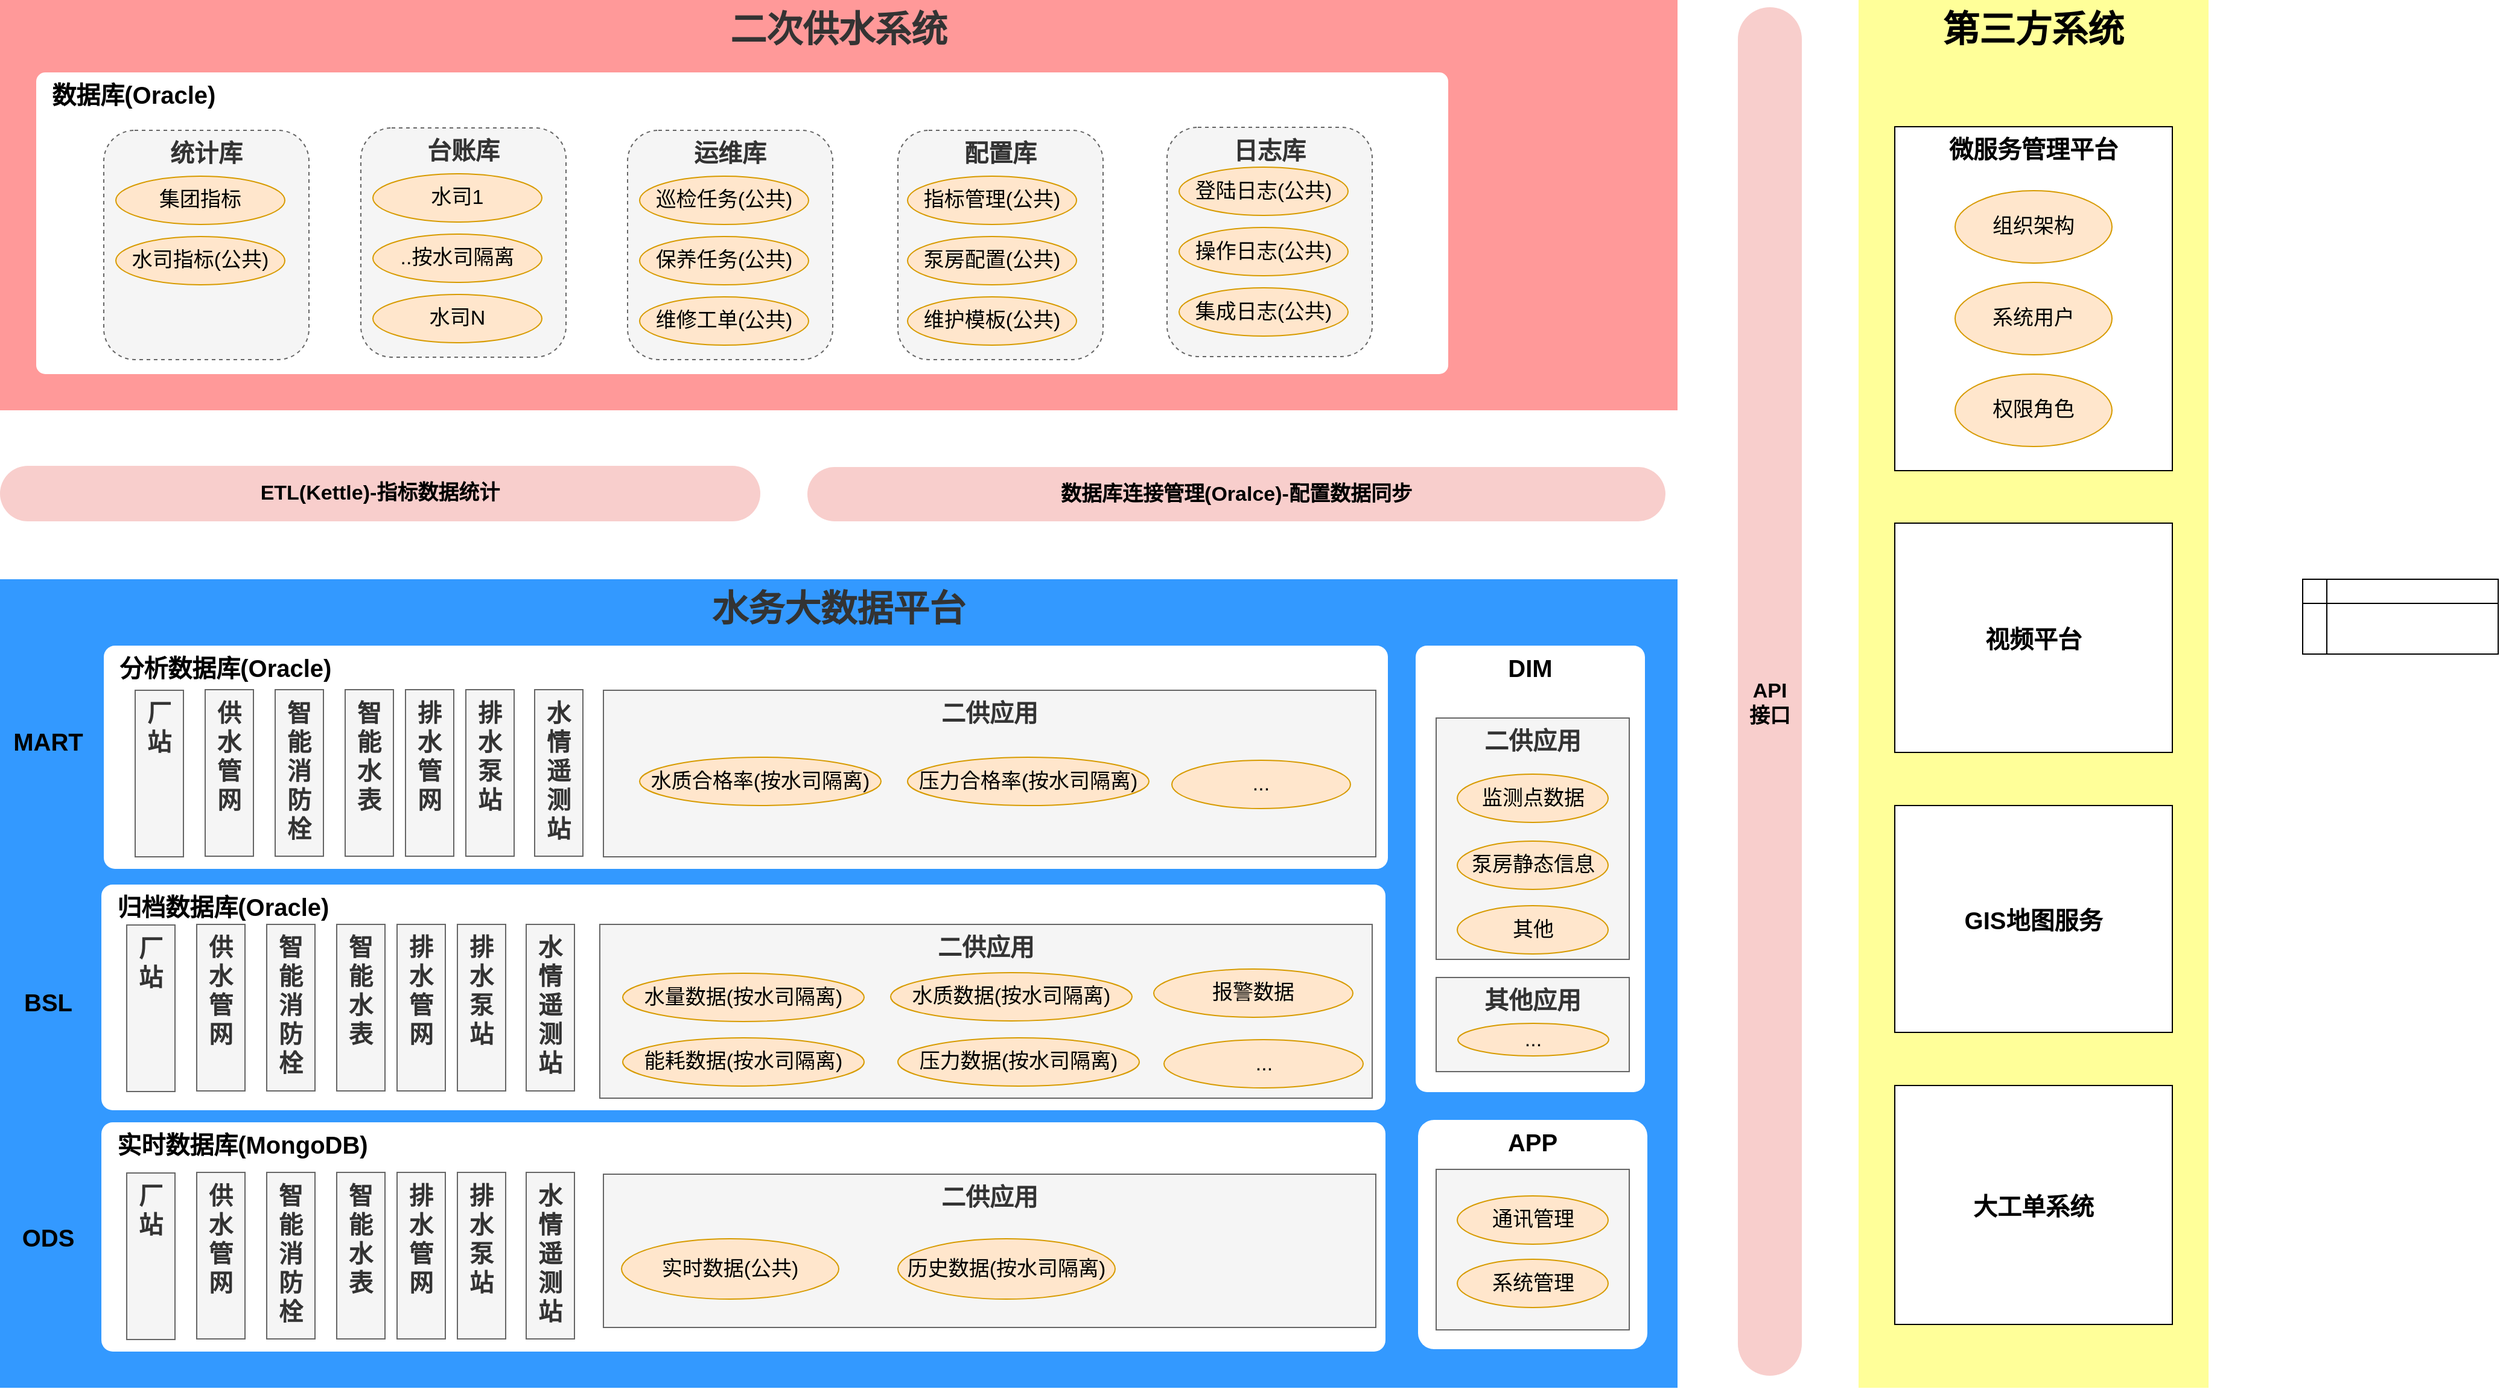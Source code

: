 <mxfile version="11.1.4" type="github"><diagram id="aUxOVbYmpMWk11X6O8E0" name="数据架构图0"><mxGraphModel dx="2416" dy="1180" grid="0" gridSize="10" guides="1" tooltips="1" connect="1" arrows="1" fold="1" page="1" pageScale="1" pageWidth="1654" pageHeight="1169" math="0" shadow="0"><root><mxCell id="0"/><mxCell id="1" parent="0"/><mxCell id="Oe_9LSU3-vvhIkW45eWQ-1" value="水务大数据平台" style="rounded=0;whiteSpace=wrap;html=1;align=center;verticalAlign=top;fontStyle=1;fontSize=30;fillColor=#3399FF;strokeColor=none;fontColor=#333333;" parent="1" vertex="1"><mxGeometry x="10" y="640" width="1390" height="670" as="geometry"/></mxCell><mxCell id="Oe_9LSU3-vvhIkW45eWQ-2" value="第三方系统" style="rounded=0;whiteSpace=wrap;html=1;fontSize=30;align=center;verticalAlign=top;fontStyle=1;fillColor=#FFFF99;strokeColor=none;" parent="1" vertex="1"><mxGeometry x="1550" y="160" width="290" height="1150" as="geometry"/></mxCell><mxCell id="Oe_9LSU3-vvhIkW45eWQ-3" value="二次供水系统" style="rounded=0;whiteSpace=wrap;html=1;align=center;verticalAlign=top;fontStyle=1;fontSize=30;fillColor=#FF9999;strokeColor=none;fontColor=#333333;" parent="1" vertex="1"><mxGeometry x="10" y="160" width="1390" height="340" as="geometry"/></mxCell><mxCell id="Oe_9LSU3-vvhIkW45eWQ-4" value="微服务管理平台" style="rounded=0;whiteSpace=wrap;html=1;align=center;verticalAlign=top;fontStyle=1;fontSize=20;" parent="1" vertex="1"><mxGeometry x="1580" y="265" width="230" height="285" as="geometry"/></mxCell><mxCell id="Oe_9LSU3-vvhIkW45eWQ-7" value="ETL(Kettle)-指标数据统计" style="rounded=1;whiteSpace=wrap;html=1;arcSize=50;fillColor=#f8cecc;strokeColor=none;fontSize=17;fontStyle=1" parent="1" vertex="1"><mxGeometry x="10" y="546" width="630" height="46" as="geometry"/></mxCell><mxCell id="Oe_9LSU3-vvhIkW45eWQ-10" value="数据库连接管理(Oralce)-配置数据同步" style="rounded=1;whiteSpace=wrap;html=1;arcSize=50;fillColor=#f8cecc;strokeColor=none;fontSize=17;fontStyle=1" parent="1" vertex="1"><mxGeometry x="679" y="547" width="711" height="45" as="geometry"/></mxCell><mxCell id="Oe_9LSU3-vvhIkW45eWQ-11" value="组织架构" style="ellipse;whiteSpace=wrap;html=1;align=center;fontSize=17;fillColor=#ffe6cc;strokeColor=#d79b00;" parent="1" vertex="1"><mxGeometry x="1630" y="318" width="130" height="60" as="geometry"/></mxCell><mxCell id="Oe_9LSU3-vvhIkW45eWQ-12" value="系统用户" style="ellipse;whiteSpace=wrap;html=1;align=center;fontSize=17;fillColor=#ffe6cc;strokeColor=#d79b00;" parent="1" vertex="1"><mxGeometry x="1630" y="394" width="130" height="60" as="geometry"/></mxCell><mxCell id="Oe_9LSU3-vvhIkW45eWQ-13" value="权限角色" style="ellipse;whiteSpace=wrap;html=1;align=center;fontSize=17;fillColor=#ffe6cc;strokeColor=#d79b00;" parent="1" vertex="1"><mxGeometry x="1630" y="470" width="130" height="60" as="geometry"/></mxCell><mxCell id="Oe_9LSU3-vvhIkW45eWQ-14" value="&amp;nbsp; 数据库(Oracle)" style="rounded=1;whiteSpace=wrap;html=1;align=left;arcSize=3;verticalAlign=top;fontSize=20;fontStyle=1;strokeColor=none;" parent="1" vertex="1"><mxGeometry x="40" y="220" width="1170" height="250" as="geometry"/></mxCell><mxCell id="Oe_9LSU3-vvhIkW45eWQ-15" value="台账库" style="rounded=1;whiteSpace=wrap;html=1;align=center;verticalAlign=top;fontSize=20;fontStyle=1;fillColor=#f5f5f5;strokeColor=#666666;fontColor=#333333;dashed=1;" parent="1" vertex="1"><mxGeometry x="309" y="266" width="170" height="190" as="geometry"/></mxCell><mxCell id="Oe_9LSU3-vvhIkW45eWQ-16" value="运维库" style="rounded=1;whiteSpace=wrap;html=1;align=center;verticalAlign=top;fontSize=20;fontStyle=1;fillColor=#f5f5f5;strokeColor=#666666;fontColor=#333333;dashed=1;" parent="1" vertex="1"><mxGeometry x="530" y="268" width="170" height="190" as="geometry"/></mxCell><mxCell id="Oe_9LSU3-vvhIkW45eWQ-17" value="配置库" style="rounded=1;whiteSpace=wrap;html=1;align=center;verticalAlign=top;fontSize=20;fontStyle=1;fillColor=#f5f5f5;strokeColor=#666666;fontColor=#333333;dashed=1;" parent="1" vertex="1"><mxGeometry x="754" y="268" width="170" height="190" as="geometry"/></mxCell><mxCell id="Oe_9LSU3-vvhIkW45eWQ-18" value="统计库" style="rounded=1;whiteSpace=wrap;html=1;align=center;verticalAlign=top;fontSize=20;fontStyle=1;fillColor=#f5f5f5;strokeColor=#666666;fontColor=#333333;dashed=1;" parent="1" vertex="1"><mxGeometry x="96" y="268" width="170" height="190" as="geometry"/></mxCell><mxCell id="Oe_9LSU3-vvhIkW45eWQ-19" value="日志库" style="rounded=1;whiteSpace=wrap;html=1;align=center;verticalAlign=top;fontSize=20;fontStyle=1;fillColor=#f5f5f5;strokeColor=#666666;fontColor=#333333;dashed=1;" parent="1" vertex="1"><mxGeometry x="977" y="265.5" width="170" height="190" as="geometry"/></mxCell><mxCell id="Oe_9LSU3-vvhIkW45eWQ-20" value="水司1" style="ellipse;whiteSpace=wrap;html=1;align=center;fontSize=17;fillColor=#ffe6cc;strokeColor=#d79b00;" parent="1" vertex="1"><mxGeometry x="319" y="304" width="140" height="40" as="geometry"/></mxCell><mxCell id="Oe_9LSU3-vvhIkW45eWQ-21" value="..按水司隔离" style="ellipse;whiteSpace=wrap;html=1;align=center;fontSize=17;fillColor=#ffe6cc;strokeColor=#d79b00;" parent="1" vertex="1"><mxGeometry x="319" y="354" width="140" height="40" as="geometry"/></mxCell><mxCell id="Oe_9LSU3-vvhIkW45eWQ-22" value="水司N" style="ellipse;whiteSpace=wrap;html=1;align=center;fontSize=17;fillColor=#ffe6cc;strokeColor=#d79b00;" parent="1" vertex="1"><mxGeometry x="319" y="404" width="140" height="40" as="geometry"/></mxCell><mxCell id="Oe_9LSU3-vvhIkW45eWQ-23" value="集团指标" style="ellipse;whiteSpace=wrap;html=1;align=center;fontSize=17;fillColor=#ffe6cc;strokeColor=#d79b00;" parent="1" vertex="1"><mxGeometry x="106" y="306" width="140" height="40" as="geometry"/></mxCell><mxCell id="Oe_9LSU3-vvhIkW45eWQ-24" value="水司指标(公共)" style="ellipse;whiteSpace=wrap;html=1;align=center;fontSize=17;fillColor=#ffe6cc;strokeColor=#d79b00;" parent="1" vertex="1"><mxGeometry x="106" y="356" width="140" height="40" as="geometry"/></mxCell><mxCell id="Oe_9LSU3-vvhIkW45eWQ-25" value="巡检任务(公共)" style="ellipse;whiteSpace=wrap;html=1;align=center;fontSize=17;fillColor=#ffe6cc;strokeColor=#d79b00;" parent="1" vertex="1"><mxGeometry x="540" y="306" width="140" height="40" as="geometry"/></mxCell><mxCell id="Oe_9LSU3-vvhIkW45eWQ-26" value="保养任务(公共)" style="ellipse;whiteSpace=wrap;html=1;align=center;fontSize=17;fillColor=#ffe6cc;strokeColor=#d79b00;" parent="1" vertex="1"><mxGeometry x="540" y="356" width="140" height="40" as="geometry"/></mxCell><mxCell id="Oe_9LSU3-vvhIkW45eWQ-27" value="维修工单(公共)" style="ellipse;whiteSpace=wrap;html=1;align=center;fontSize=17;fillColor=#ffe6cc;strokeColor=#d79b00;" parent="1" vertex="1"><mxGeometry x="540" y="406" width="140" height="40" as="geometry"/></mxCell><mxCell id="Oe_9LSU3-vvhIkW45eWQ-28" value="指标管理(公共)" style="ellipse;whiteSpace=wrap;html=1;align=center;fontSize=17;fillColor=#ffe6cc;strokeColor=#d79b00;" parent="1" vertex="1"><mxGeometry x="762" y="306" width="140" height="40" as="geometry"/></mxCell><mxCell id="Oe_9LSU3-vvhIkW45eWQ-29" value="泵房配置(公共)" style="ellipse;whiteSpace=wrap;html=1;align=center;fontSize=17;fillColor=#ffe6cc;strokeColor=#d79b00;" parent="1" vertex="1"><mxGeometry x="762" y="356" width="140" height="40" as="geometry"/></mxCell><mxCell id="Oe_9LSU3-vvhIkW45eWQ-30" value="维护模板(公共)" style="ellipse;whiteSpace=wrap;html=1;align=center;fontSize=17;fillColor=#ffe6cc;strokeColor=#d79b00;" parent="1" vertex="1"><mxGeometry x="762" y="406" width="140" height="40" as="geometry"/></mxCell><mxCell id="Oe_9LSU3-vvhIkW45eWQ-31" value="登陆日志(公共)" style="ellipse;whiteSpace=wrap;html=1;align=center;fontSize=17;fillColor=#ffe6cc;strokeColor=#d79b00;" parent="1" vertex="1"><mxGeometry x="987" y="298.5" width="140" height="40" as="geometry"/></mxCell><mxCell id="Oe_9LSU3-vvhIkW45eWQ-32" value="操作日志(公共)" style="ellipse;whiteSpace=wrap;html=1;align=center;fontSize=17;fillColor=#ffe6cc;strokeColor=#d79b00;" parent="1" vertex="1"><mxGeometry x="987" y="348.5" width="140" height="40" as="geometry"/></mxCell><mxCell id="Oe_9LSU3-vvhIkW45eWQ-33" value="集成日志(公共)" style="ellipse;whiteSpace=wrap;html=1;align=center;fontSize=17;fillColor=#ffe6cc;strokeColor=#d79b00;" parent="1" vertex="1"><mxGeometry x="987" y="398.5" width="140" height="40" as="geometry"/></mxCell><mxCell id="Oe_9LSU3-vvhIkW45eWQ-34" value="视频平台" style="rounded=0;whiteSpace=wrap;html=1;align=center;verticalAlign=middle;fontStyle=1;fontSize=20;" parent="1" vertex="1"><mxGeometry x="1580" y="593.5" width="230" height="190" as="geometry"/></mxCell><mxCell id="Oe_9LSU3-vvhIkW45eWQ-35" value="GIS地图服务" style="rounded=0;whiteSpace=wrap;html=1;align=center;verticalAlign=middle;fontStyle=1;fontSize=20;" parent="1" vertex="1"><mxGeometry x="1580" y="827.5" width="230" height="188" as="geometry"/></mxCell><mxCell id="Oe_9LSU3-vvhIkW45eWQ-36" value="大工单系统" style="rounded=0;whiteSpace=wrap;html=1;align=center;verticalAlign=middle;fontStyle=1;fontSize=20;" parent="1" vertex="1"><mxGeometry x="1580" y="1059.5" width="230" height="198" as="geometry"/></mxCell><mxCell id="Oe_9LSU3-vvhIkW45eWQ-39" value="&lt;br style=&quot;font-size: 17px;&quot;&gt;API&lt;br style=&quot;font-size: 17px;&quot;&gt;接口" style="rounded=1;whiteSpace=wrap;html=1;fillColor=#f8cecc;fontSize=17;align=center;arcSize=50;strokeColor=none;fontStyle=1" parent="1" vertex="1"><mxGeometry x="1450" y="166" width="53" height="1134" as="geometry"/></mxCell><mxCell id="Oe_9LSU3-vvhIkW45eWQ-60" value="&amp;nbsp; 分析数据库(Oracle)" style="rounded=1;whiteSpace=wrap;html=1;align=left;verticalAlign=top;fontSize=20;fontStyle=1;arcSize=5;strokeColor=none;" parent="1" vertex="1"><mxGeometry x="96" y="695" width="1064" height="185" as="geometry"/></mxCell><mxCell id="Oe_9LSU3-vvhIkW45eWQ-62" value="APP" style="rounded=1;whiteSpace=wrap;html=1;align=center;verticalAlign=top;fontSize=20;fontStyle=1;arcSize=7;strokeColor=none;" parent="1" vertex="1"><mxGeometry x="1185" y="1088" width="190" height="190" as="geometry"/></mxCell><mxCell id="Oe_9LSU3-vvhIkW45eWQ-64" value="DIM" style="rounded=1;whiteSpace=wrap;html=1;align=center;verticalAlign=top;fontSize=20;fontStyle=1;arcSize=5;strokeColor=none;fillColor=#FFFFFF;" parent="1" vertex="1"><mxGeometry x="1183" y="695" width="190" height="370" as="geometry"/></mxCell><mxCell id="Oe_9LSU3-vvhIkW45eWQ-65" value="&amp;nbsp; 归档数据库(Oracle)" style="rounded=1;whiteSpace=wrap;html=1;align=left;verticalAlign=top;fontSize=20;fontStyle=1;arcSize=5;strokeColor=none;" parent="1" vertex="1"><mxGeometry x="94" y="893" width="1064" height="187" as="geometry"/></mxCell><mxCell id="Oe_9LSU3-vvhIkW45eWQ-66" value="&amp;nbsp; 实时数据库(MongoDB)" style="rounded=1;whiteSpace=wrap;html=1;align=left;verticalAlign=top;fontSize=20;fontStyle=1;arcSize=5;strokeColor=none;" parent="1" vertex="1"><mxGeometry x="94" y="1090" width="1064" height="190" as="geometry"/></mxCell><mxCell id="TP82hIZ7wopVkF_2bIH0-3" value="二供应用" style="rounded=0;whiteSpace=wrap;html=1;align=center;verticalAlign=top;fontStyle=1;fontSize=20;fillColor=#f5f5f5;strokeColor=#666666;fontColor=#333333;" parent="1" vertex="1"><mxGeometry x="510" y="732" width="640" height="138" as="geometry"/></mxCell><mxCell id="B3ke0WY-uUrDIo5z7b3S-2" value="二供应用" style="rounded=0;whiteSpace=wrap;html=1;align=center;verticalAlign=top;fontStyle=1;fontSize=20;fillColor=#f5f5f5;strokeColor=#666666;fontColor=#333333;" parent="1" vertex="1"><mxGeometry x="507" y="926" width="640" height="144" as="geometry"/></mxCell><mxCell id="B3ke0WY-uUrDIo5z7b3S-1" value="水量数据(按水司隔离)" style="ellipse;whiteSpace=wrap;html=1;align=center;fontSize=17;fillColor=#ffe6cc;strokeColor=#d79b00;" parent="1" vertex="1"><mxGeometry x="526" y="966.5" width="200" height="40" as="geometry"/></mxCell><mxCell id="_du3vOML5FgjFtgtdQqs-1" value="能耗数据(按水司隔离)" style="ellipse;whiteSpace=wrap;html=1;align=center;fontSize=17;fillColor=#ffe6cc;strokeColor=#d79b00;" parent="1" vertex="1"><mxGeometry x="526" y="1020" width="200" height="40" as="geometry"/></mxCell><mxCell id="_du3vOML5FgjFtgtdQqs-4" value="压力数据(按水司隔离)" style="ellipse;whiteSpace=wrap;html=1;align=center;fontSize=17;fillColor=#ffe6cc;strokeColor=#d79b00;" parent="1" vertex="1"><mxGeometry x="754" y="1020" width="200" height="40" as="geometry"/></mxCell><mxCell id="_du3vOML5FgjFtgtdQqs-6" value="二供应用" style="rounded=0;whiteSpace=wrap;html=1;align=center;verticalAlign=top;fontStyle=1;fontSize=20;fillColor=#f5f5f5;strokeColor=#666666;fontColor=#333333;" parent="1" vertex="1"><mxGeometry x="510" y="1133" width="640" height="127" as="geometry"/></mxCell><mxCell id="aE88TOAT0BhvEkj1Yj9G-1" value="水质数据(按水司隔离)" style="ellipse;whiteSpace=wrap;html=1;align=center;fontSize=17;fillColor=#ffe6cc;strokeColor=#d79b00;" parent="1" vertex="1"><mxGeometry x="748" y="966" width="200" height="40" as="geometry"/></mxCell><mxCell id="aE88TOAT0BhvEkj1Yj9G-2" value="报警数据" style="ellipse;whiteSpace=wrap;html=1;align=center;fontSize=17;fillColor=#ffe6cc;strokeColor=#d79b00;" parent="1" vertex="1"><mxGeometry x="966" y="963" width="165" height="40" as="geometry"/></mxCell><mxCell id="aE88TOAT0BhvEkj1Yj9G-3" value="压力合格率(按水司隔离)" style="ellipse;whiteSpace=wrap;html=1;align=center;fontSize=17;fillColor=#ffe6cc;strokeColor=#d79b00;" parent="1" vertex="1"><mxGeometry x="762" y="787.5" width="200" height="40" as="geometry"/></mxCell><mxCell id="aE88TOAT0BhvEkj1Yj9G-4" value="水质合格率(按水司隔离)" style="ellipse;whiteSpace=wrap;html=1;align=center;fontSize=17;fillColor=#ffe6cc;strokeColor=#d79b00;" parent="1" vertex="1"><mxGeometry x="540" y="787.5" width="200" height="40" as="geometry"/></mxCell><mxCell id="LhAA3mIobMFLbq-8ydLx-1" value="历史数据(按水司隔离)" style="ellipse;whiteSpace=wrap;html=1;align=center;fontSize=17;fillColor=#ffe6cc;strokeColor=#d79b00;" parent="1" vertex="1"><mxGeometry x="754" y="1186.5" width="180" height="50" as="geometry"/></mxCell><mxCell id="byFm4O6IbIQinCRda1SG-1" value="实时数据(公共)" style="ellipse;whiteSpace=wrap;html=1;align=center;fontSize=17;fillColor=#ffe6cc;strokeColor=#d79b00;" parent="1" vertex="1"><mxGeometry x="525" y="1186.5" width="180" height="50" as="geometry"/></mxCell><mxCell id="byFm4O6IbIQinCRda1SG-3" value="厂站" style="rounded=0;whiteSpace=wrap;html=1;align=center;verticalAlign=top;fontStyle=1;fontSize=20;fillColor=#f5f5f5;strokeColor=#666666;fontColor=#333333;" parent="1" vertex="1"><mxGeometry x="122" y="732" width="40" height="138" as="geometry"/></mxCell><mxCell id="byFm4O6IbIQinCRda1SG-4" value="供水管网" style="rounded=0;whiteSpace=wrap;html=1;align=center;verticalAlign=top;fontStyle=1;fontSize=20;fillColor=#f5f5f5;strokeColor=#666666;fontColor=#333333;" parent="1" vertex="1"><mxGeometry x="180" y="731.5" width="40" height="138" as="geometry"/></mxCell><mxCell id="byFm4O6IbIQinCRda1SG-5" value="智能消防栓" style="rounded=0;whiteSpace=wrap;html=1;align=center;verticalAlign=top;fontStyle=1;fontSize=20;fillColor=#f5f5f5;strokeColor=#666666;fontColor=#333333;" parent="1" vertex="1"><mxGeometry x="238" y="731.5" width="40" height="138" as="geometry"/></mxCell><mxCell id="byFm4O6IbIQinCRda1SG-6" value="智能水表" style="rounded=0;whiteSpace=wrap;html=1;align=center;verticalAlign=top;fontStyle=1;fontSize=20;fillColor=#f5f5f5;strokeColor=#666666;fontColor=#333333;" parent="1" vertex="1"><mxGeometry x="296" y="731.5" width="40" height="138" as="geometry"/></mxCell><mxCell id="byFm4O6IbIQinCRda1SG-7" value="排水管网" style="rounded=0;whiteSpace=wrap;html=1;align=center;verticalAlign=top;fontStyle=1;fontSize=20;fillColor=#f5f5f5;strokeColor=#666666;fontColor=#333333;" parent="1" vertex="1"><mxGeometry x="346" y="731.5" width="40" height="138" as="geometry"/></mxCell><mxCell id="byFm4O6IbIQinCRda1SG-8" value="排水泵站" style="rounded=0;whiteSpace=wrap;html=1;align=center;verticalAlign=top;fontStyle=1;fontSize=20;fillColor=#f5f5f5;strokeColor=#666666;fontColor=#333333;" parent="1" vertex="1"><mxGeometry x="396" y="731.5" width="40" height="138" as="geometry"/></mxCell><mxCell id="byFm4O6IbIQinCRda1SG-9" value="水情遥测站" style="rounded=0;whiteSpace=wrap;html=1;align=center;verticalAlign=top;fontStyle=1;fontSize=20;fillColor=#f5f5f5;strokeColor=#666666;fontColor=#333333;" parent="1" vertex="1"><mxGeometry x="453" y="731.5" width="40" height="138" as="geometry"/></mxCell><mxCell id="byFm4O6IbIQinCRda1SG-10" value="厂站" style="rounded=0;whiteSpace=wrap;html=1;align=center;verticalAlign=top;fontStyle=1;fontSize=20;fillColor=#f5f5f5;strokeColor=#666666;fontColor=#333333;" parent="1" vertex="1"><mxGeometry x="115" y="926.5" width="40" height="138" as="geometry"/></mxCell><mxCell id="byFm4O6IbIQinCRda1SG-11" value="供水管网" style="rounded=0;whiteSpace=wrap;html=1;align=center;verticalAlign=top;fontStyle=1;fontSize=20;fillColor=#f5f5f5;strokeColor=#666666;fontColor=#333333;" parent="1" vertex="1"><mxGeometry x="173" y="926" width="40" height="138" as="geometry"/></mxCell><mxCell id="byFm4O6IbIQinCRda1SG-12" value="智能消防栓" style="rounded=0;whiteSpace=wrap;html=1;align=center;verticalAlign=top;fontStyle=1;fontSize=20;fillColor=#f5f5f5;strokeColor=#666666;fontColor=#333333;" parent="1" vertex="1"><mxGeometry x="231" y="926" width="40" height="138" as="geometry"/></mxCell><mxCell id="byFm4O6IbIQinCRda1SG-13" value="智能水表" style="rounded=0;whiteSpace=wrap;html=1;align=center;verticalAlign=top;fontStyle=1;fontSize=20;fillColor=#f5f5f5;strokeColor=#666666;fontColor=#333333;" parent="1" vertex="1"><mxGeometry x="289" y="926" width="40" height="138" as="geometry"/></mxCell><mxCell id="byFm4O6IbIQinCRda1SG-14" value="排水管网" style="rounded=0;whiteSpace=wrap;html=1;align=center;verticalAlign=top;fontStyle=1;fontSize=20;fillColor=#f5f5f5;strokeColor=#666666;fontColor=#333333;" parent="1" vertex="1"><mxGeometry x="339" y="926" width="40" height="138" as="geometry"/></mxCell><mxCell id="byFm4O6IbIQinCRda1SG-15" value="排水泵站" style="rounded=0;whiteSpace=wrap;html=1;align=center;verticalAlign=top;fontStyle=1;fontSize=20;fillColor=#f5f5f5;strokeColor=#666666;fontColor=#333333;" parent="1" vertex="1"><mxGeometry x="389" y="926" width="40" height="138" as="geometry"/></mxCell><mxCell id="byFm4O6IbIQinCRda1SG-16" value="水情遥测站" style="rounded=0;whiteSpace=wrap;html=1;align=center;verticalAlign=top;fontStyle=1;fontSize=20;fillColor=#f5f5f5;strokeColor=#666666;fontColor=#333333;" parent="1" vertex="1"><mxGeometry x="446" y="926" width="40" height="138" as="geometry"/></mxCell><mxCell id="byFm4O6IbIQinCRda1SG-17" value="厂站" style="rounded=0;whiteSpace=wrap;html=1;align=center;verticalAlign=top;fontStyle=1;fontSize=20;fillColor=#f5f5f5;strokeColor=#666666;fontColor=#333333;" parent="1" vertex="1"><mxGeometry x="115" y="1132" width="40" height="138" as="geometry"/></mxCell><mxCell id="byFm4O6IbIQinCRda1SG-18" value="供水管网" style="rounded=0;whiteSpace=wrap;html=1;align=center;verticalAlign=top;fontStyle=1;fontSize=20;fillColor=#f5f5f5;strokeColor=#666666;fontColor=#333333;" parent="1" vertex="1"><mxGeometry x="173" y="1131.5" width="40" height="138" as="geometry"/></mxCell><mxCell id="byFm4O6IbIQinCRda1SG-19" value="智能消防栓" style="rounded=0;whiteSpace=wrap;html=1;align=center;verticalAlign=top;fontStyle=1;fontSize=20;fillColor=#f5f5f5;strokeColor=#666666;fontColor=#333333;" parent="1" vertex="1"><mxGeometry x="231" y="1131.5" width="40" height="138" as="geometry"/></mxCell><mxCell id="byFm4O6IbIQinCRda1SG-20" value="智能水表" style="rounded=0;whiteSpace=wrap;html=1;align=center;verticalAlign=top;fontStyle=1;fontSize=20;fillColor=#f5f5f5;strokeColor=#666666;fontColor=#333333;" parent="1" vertex="1"><mxGeometry x="289" y="1131.5" width="40" height="138" as="geometry"/></mxCell><mxCell id="byFm4O6IbIQinCRda1SG-21" value="排水管网" style="rounded=0;whiteSpace=wrap;html=1;align=center;verticalAlign=top;fontStyle=1;fontSize=20;fillColor=#f5f5f5;strokeColor=#666666;fontColor=#333333;" parent="1" vertex="1"><mxGeometry x="339" y="1131.5" width="40" height="138" as="geometry"/></mxCell><mxCell id="byFm4O6IbIQinCRda1SG-22" value="排水泵站" style="rounded=0;whiteSpace=wrap;html=1;align=center;verticalAlign=top;fontStyle=1;fontSize=20;fillColor=#f5f5f5;strokeColor=#666666;fontColor=#333333;" parent="1" vertex="1"><mxGeometry x="389" y="1131.5" width="40" height="138" as="geometry"/></mxCell><mxCell id="byFm4O6IbIQinCRda1SG-23" value="水情遥测站" style="rounded=0;whiteSpace=wrap;html=1;align=center;verticalAlign=top;fontStyle=1;fontSize=20;fillColor=#f5f5f5;strokeColor=#666666;fontColor=#333333;" parent="1" vertex="1"><mxGeometry x="446" y="1131.5" width="40" height="138" as="geometry"/></mxCell><mxCell id="byFm4O6IbIQinCRda1SG-24" value="MART" style="text;html=1;strokeColor=none;fillColor=none;align=center;verticalAlign=middle;whiteSpace=wrap;rounded=0;fontSize=20;fontColor=#000000;fontStyle=1" parent="1" vertex="1"><mxGeometry x="30" y="764" width="40" height="20" as="geometry"/></mxCell><mxCell id="byFm4O6IbIQinCRda1SG-25" value="BSL" style="text;html=1;strokeColor=none;fillColor=none;align=center;verticalAlign=middle;whiteSpace=wrap;rounded=0;fontSize=20;fontColor=#000000;fontStyle=1" parent="1" vertex="1"><mxGeometry x="30" y="980" width="40" height="20" as="geometry"/></mxCell><mxCell id="byFm4O6IbIQinCRda1SG-26" value="ODS" style="text;html=1;strokeColor=none;fillColor=none;align=center;verticalAlign=middle;whiteSpace=wrap;rounded=0;fontSize=20;fontColor=#000000;fontStyle=1" parent="1" vertex="1"><mxGeometry x="30" y="1175" width="40" height="20" as="geometry"/></mxCell><mxCell id="y_AmUEBZO6ig6x9Yxnwl-1" value="二供应用" style="rounded=0;whiteSpace=wrap;html=1;align=center;verticalAlign=top;fontStyle=1;fontSize=20;fillColor=#f5f5f5;strokeColor=#666666;fontColor=#333333;" parent="1" vertex="1"><mxGeometry x="1200" y="755" width="160" height="200" as="geometry"/></mxCell><mxCell id="y_AmUEBZO6ig6x9Yxnwl-2" value="其他应用" style="rounded=0;whiteSpace=wrap;html=1;align=center;verticalAlign=top;fontStyle=1;fontSize=20;fillColor=#f5f5f5;strokeColor=#666666;fontColor=#333333;" parent="1" vertex="1"><mxGeometry x="1200" y="970" width="160" height="78" as="geometry"/></mxCell><mxCell id="y_AmUEBZO6ig6x9Yxnwl-6" value="监测点数据" style="ellipse;whiteSpace=wrap;html=1;align=center;fontSize=17;fillColor=#ffe6cc;strokeColor=#d79b00;" parent="1" vertex="1"><mxGeometry x="1217.5" y="801.5" width="125" height="40" as="geometry"/></mxCell><mxCell id="y_AmUEBZO6ig6x9Yxnwl-7" value="泵房静态信息" style="ellipse;whiteSpace=wrap;html=1;align=center;fontSize=17;fillColor=#ffe6cc;strokeColor=#d79b00;" parent="1" vertex="1"><mxGeometry x="1217.5" y="857" width="125" height="40" as="geometry"/></mxCell><mxCell id="y_AmUEBZO6ig6x9Yxnwl-8" value="其他" style="ellipse;whiteSpace=wrap;html=1;align=center;fontSize=17;fillColor=#ffe6cc;strokeColor=#d79b00;" parent="1" vertex="1"><mxGeometry x="1217.5" y="910.5" width="125" height="40" as="geometry"/></mxCell><mxCell id="y_AmUEBZO6ig6x9Yxnwl-27" value="..." style="ellipse;whiteSpace=wrap;html=1;align=center;fontSize=17;fillColor=#ffe6cc;strokeColor=#d79b00;" parent="1" vertex="1"><mxGeometry x="1218" y="1008" width="125" height="27" as="geometry"/></mxCell><mxCell id="y_AmUEBZO6ig6x9Yxnwl-28" value="..." style="ellipse;whiteSpace=wrap;html=1;align=center;fontSize=17;fillColor=#ffe6cc;strokeColor=#d79b00;" parent="1" vertex="1"><mxGeometry x="974.5" y="1021.5" width="165" height="40" as="geometry"/></mxCell><mxCell id="y_AmUEBZO6ig6x9Yxnwl-29" value="..." style="ellipse;whiteSpace=wrap;html=1;align=center;fontSize=17;fillColor=#ffe6cc;strokeColor=#d79b00;" parent="1" vertex="1"><mxGeometry x="981" y="790" width="148" height="40" as="geometry"/></mxCell><mxCell id="y_AmUEBZO6ig6x9Yxnwl-30" value="..." style="rounded=0;whiteSpace=wrap;html=1;align=center;verticalAlign=top;fontStyle=1;fontSize=20;fillColor=#f5f5f5;strokeColor=#666666;fontColor=#333333;" parent="1" vertex="1"><mxGeometry x="1200" y="1129" width="160" height="133" as="geometry"/></mxCell><mxCell id="y_AmUEBZO6ig6x9Yxnwl-25" value="系统管理" style="ellipse;whiteSpace=wrap;html=1;align=center;fontSize=17;fillColor=#ffe6cc;strokeColor=#d79b00;" parent="1" vertex="1"><mxGeometry x="1217.5" y="1203.5" width="125" height="40" as="geometry"/></mxCell><mxCell id="y_AmUEBZO6ig6x9Yxnwl-26" value="通讯管理" style="ellipse;whiteSpace=wrap;html=1;align=center;fontSize=17;fillColor=#ffe6cc;strokeColor=#d79b00;" parent="1" vertex="1"><mxGeometry x="1217.5" y="1151" width="125" height="40" as="geometry"/></mxCell><mxCell id="gDnrbi8PfMh-BLI0KToR-1" value="" style="shape=internalStorage;whiteSpace=wrap;html=1;backgroundOutline=1;" vertex="1" parent="1"><mxGeometry x="1918" y="640" width="162" height="62" as="geometry"/></mxCell></root></mxGraphModel></diagram><diagram id="rM9idLzCHnovY9rHY8cr" name="数据架构图"><mxGraphModel dx="2226" dy="1180" grid="1" gridSize="10" guides="1" tooltips="1" connect="1" arrows="1" fold="1" page="1" pageScale="1" pageWidth="1654" pageHeight="1169" math="0" shadow="0"><root><mxCell id="7bHoAlDkKwIP_AejhG8R-0"/><mxCell id="7bHoAlDkKwIP_AejhG8R-1" parent="7bHoAlDkKwIP_AejhG8R-0"/><mxCell id="i8bwP_y8mYoLqQv8QfQr-0" value="水务大数据平台" style="rounded=0;whiteSpace=wrap;html=1;align=center;verticalAlign=top;fontStyle=1;fontSize=30;dashed=1;strokeColor=#000000;strokeWidth=3;fontColor=#000000;" vertex="1" parent="7bHoAlDkKwIP_AejhG8R-1"><mxGeometry x="10" y="640" width="1390" height="670" as="geometry"/></mxCell><mxCell id="i8bwP_y8mYoLqQv8QfQr-2" value="二次供水系统" style="rounded=0;whiteSpace=wrap;html=1;align=center;verticalAlign=top;fontStyle=1;fontSize=30;dashed=1;strokeColor=#000000;strokeWidth=3;fontColor=#000000;" vertex="1" parent="7bHoAlDkKwIP_AejhG8R-1"><mxGeometry x="10" y="120" width="1390" height="380" as="geometry"/></mxCell><mxCell id="i8bwP_y8mYoLqQv8QfQr-4" value="ETL(Kettle)-指标数据统计" style="rounded=1;whiteSpace=wrap;html=1;arcSize=50;fontSize=23;fontStyle=1;fillColor=#ffe6cc;strokeColor=#d79b00;" vertex="1" parent="7bHoAlDkKwIP_AejhG8R-1"><mxGeometry x="10" y="546" width="630" height="46" as="geometry"/></mxCell><mxCell id="i8bwP_y8mYoLqQv8QfQr-5" value="数据库连接管理(Oralce)-配置数据同步" style="rounded=1;whiteSpace=wrap;html=1;arcSize=50;fontSize=23;fontStyle=1;fillColor=#ffe6cc;strokeColor=#d79b00;" vertex="1" parent="7bHoAlDkKwIP_AejhG8R-1"><mxGeometry x="679" y="547" width="711" height="45" as="geometry"/></mxCell><mxCell id="i8bwP_y8mYoLqQv8QfQr-32" value="&lt;br style=&quot;font-size: 23px;&quot;&gt;API&lt;br style=&quot;font-size: 23px;&quot;&gt;接口" style="rounded=1;whiteSpace=wrap;html=1;fontSize=23;align=center;arcSize=50;fontStyle=1;fillColor=#ffe6cc;strokeColor=#d79b00;" vertex="1" parent="7bHoAlDkKwIP_AejhG8R-1"><mxGeometry x="1465" y="120" width="53" height="1190" as="geometry"/></mxCell><mxCell id="i8bwP_y8mYoLqQv8QfQr-33" value="&amp;nbsp; 分析数据库(Oracle)" style="rounded=1;whiteSpace=wrap;html=1;align=left;verticalAlign=top;fontSize=20;fontStyle=1;arcSize=5;strokeColor=#666666;fillColor=#f5f5f5;fontColor=#333333;" vertex="1" parent="7bHoAlDkKwIP_AejhG8R-1"><mxGeometry x="96" y="695" width="1064" height="185" as="geometry"/></mxCell><mxCell id="i8bwP_y8mYoLqQv8QfQr-34" value="APP" style="rounded=1;whiteSpace=wrap;html=1;align=center;verticalAlign=top;fontSize=20;fontStyle=1;arcSize=7;fontColor=#333333;strokeColor=#666666;fillColor=#f5f5f5;" vertex="1" parent="7bHoAlDkKwIP_AejhG8R-1"><mxGeometry x="1185" y="1088" width="190" height="190" as="geometry"/></mxCell><mxCell id="i8bwP_y8mYoLqQv8QfQr-35" value="DIM" style="rounded=1;whiteSpace=wrap;html=1;align=center;verticalAlign=top;fontSize=20;fontStyle=1;arcSize=5;fontColor=#333333;strokeColor=#666666;fillColor=#f5f5f5;" vertex="1" parent="7bHoAlDkKwIP_AejhG8R-1"><mxGeometry x="1183" y="695" width="190" height="370" as="geometry"/></mxCell><mxCell id="i8bwP_y8mYoLqQv8QfQr-36" value="&amp;nbsp; 归档数据库(Oracle)" style="rounded=1;whiteSpace=wrap;html=1;align=left;verticalAlign=top;fontSize=20;fontStyle=1;arcSize=5;fontColor=#333333;strokeColor=#666666;fillColor=#f5f5f5;" vertex="1" parent="7bHoAlDkKwIP_AejhG8R-1"><mxGeometry x="94" y="893" width="1064" height="187" as="geometry"/></mxCell><mxCell id="i8bwP_y8mYoLqQv8QfQr-37" value="&amp;nbsp; 实时数据库(MongoDB)" style="rounded=1;whiteSpace=wrap;html=1;align=left;verticalAlign=top;fontSize=20;fontStyle=1;arcSize=5;fontColor=#333333;strokeColor=#666666;fillColor=#f5f5f5;" vertex="1" parent="7bHoAlDkKwIP_AejhG8R-1"><mxGeometry x="94" y="1090" width="1064" height="190" as="geometry"/></mxCell><mxCell id="i8bwP_y8mYoLqQv8QfQr-38" value="二供应用" style="rounded=0;whiteSpace=wrap;html=1;align=center;verticalAlign=top;fontStyle=0;fontSize=20;fillColor=#dae8fc;strokeColor=#6c8ebf;" vertex="1" parent="7bHoAlDkKwIP_AejhG8R-1"><mxGeometry x="510" y="732" width="630" height="138" as="geometry"/></mxCell><mxCell id="i8bwP_y8mYoLqQv8QfQr-39" value="二供应用" style="rounded=0;whiteSpace=wrap;html=1;align=center;verticalAlign=top;fontStyle=0;fontSize=20;fillColor=#dae8fc;strokeColor=#6c8ebf;" vertex="1" parent="7bHoAlDkKwIP_AejhG8R-1"><mxGeometry x="507" y="926" width="633" height="144" as="geometry"/></mxCell><mxCell id="i8bwP_y8mYoLqQv8QfQr-43" value="二供应用" style="rounded=0;whiteSpace=wrap;html=1;align=center;verticalAlign=top;fontStyle=0;fontSize=20;fillColor=#dae8fc;strokeColor=#6c8ebf;" vertex="1" parent="7bHoAlDkKwIP_AejhG8R-1"><mxGeometry x="510" y="1133" width="630" height="127" as="geometry"/></mxCell><mxCell id="i8bwP_y8mYoLqQv8QfQr-50" value="厂站" style="rounded=0;whiteSpace=wrap;html=1;align=center;verticalAlign=top;fontStyle=0;fontSize=20;" vertex="1" parent="7bHoAlDkKwIP_AejhG8R-1"><mxGeometry x="122" y="732" width="40" height="138" as="geometry"/></mxCell><mxCell id="i8bwP_y8mYoLqQv8QfQr-51" value="供水管网" style="rounded=0;whiteSpace=wrap;html=1;align=center;verticalAlign=top;fontStyle=0;fontSize=20;" vertex="1" parent="7bHoAlDkKwIP_AejhG8R-1"><mxGeometry x="180" y="731.5" width="40" height="138" as="geometry"/></mxCell><mxCell id="i8bwP_y8mYoLqQv8QfQr-52" value="智能消防栓" style="rounded=0;whiteSpace=wrap;html=1;align=center;verticalAlign=top;fontStyle=0;fontSize=20;" vertex="1" parent="7bHoAlDkKwIP_AejhG8R-1"><mxGeometry x="238" y="731.5" width="40" height="138" as="geometry"/></mxCell><mxCell id="i8bwP_y8mYoLqQv8QfQr-53" value="智能水表" style="rounded=0;whiteSpace=wrap;html=1;align=center;verticalAlign=top;fontStyle=0;fontSize=20;" vertex="1" parent="7bHoAlDkKwIP_AejhG8R-1"><mxGeometry x="296" y="731.5" width="40" height="138" as="geometry"/></mxCell><mxCell id="i8bwP_y8mYoLqQv8QfQr-54" value="排水管网" style="rounded=0;whiteSpace=wrap;html=1;align=center;verticalAlign=top;fontStyle=0;fontSize=20;" vertex="1" parent="7bHoAlDkKwIP_AejhG8R-1"><mxGeometry x="346" y="731.5" width="40" height="138" as="geometry"/></mxCell><mxCell id="i8bwP_y8mYoLqQv8QfQr-55" value="排水泵站" style="rounded=0;whiteSpace=wrap;html=1;align=center;verticalAlign=top;fontStyle=0;fontSize=20;" vertex="1" parent="7bHoAlDkKwIP_AejhG8R-1"><mxGeometry x="396" y="731.5" width="40" height="138" as="geometry"/></mxCell><mxCell id="i8bwP_y8mYoLqQv8QfQr-56" value="水情遥测站" style="rounded=0;whiteSpace=wrap;html=1;align=center;verticalAlign=top;fontStyle=0;fontSize=20;" vertex="1" parent="7bHoAlDkKwIP_AejhG8R-1"><mxGeometry x="453" y="731.5" width="40" height="138" as="geometry"/></mxCell><mxCell id="i8bwP_y8mYoLqQv8QfQr-57" value="厂站" style="rounded=0;whiteSpace=wrap;html=1;align=center;verticalAlign=top;fontStyle=0;fontSize=20;" vertex="1" parent="7bHoAlDkKwIP_AejhG8R-1"><mxGeometry x="115" y="926.5" width="40" height="138" as="geometry"/></mxCell><mxCell id="i8bwP_y8mYoLqQv8QfQr-58" value="供水管网" style="rounded=0;whiteSpace=wrap;html=1;align=center;verticalAlign=top;fontStyle=0;fontSize=20;" vertex="1" parent="7bHoAlDkKwIP_AejhG8R-1"><mxGeometry x="173" y="926" width="40" height="138" as="geometry"/></mxCell><mxCell id="i8bwP_y8mYoLqQv8QfQr-59" value="智能消防栓" style="rounded=0;whiteSpace=wrap;html=1;align=center;verticalAlign=top;fontStyle=0;fontSize=20;" vertex="1" parent="7bHoAlDkKwIP_AejhG8R-1"><mxGeometry x="231" y="926" width="40" height="138" as="geometry"/></mxCell><mxCell id="i8bwP_y8mYoLqQv8QfQr-60" value="智能水表" style="rounded=0;whiteSpace=wrap;html=1;align=center;verticalAlign=top;fontStyle=0;fontSize=20;" vertex="1" parent="7bHoAlDkKwIP_AejhG8R-1"><mxGeometry x="289" y="926" width="40" height="138" as="geometry"/></mxCell><mxCell id="i8bwP_y8mYoLqQv8QfQr-61" value="排水管网" style="rounded=0;whiteSpace=wrap;html=1;align=center;verticalAlign=top;fontStyle=0;fontSize=20;" vertex="1" parent="7bHoAlDkKwIP_AejhG8R-1"><mxGeometry x="339" y="926" width="40" height="138" as="geometry"/></mxCell><mxCell id="i8bwP_y8mYoLqQv8QfQr-62" value="排水泵站" style="rounded=0;whiteSpace=wrap;html=1;align=center;verticalAlign=top;fontStyle=0;fontSize=20;" vertex="1" parent="7bHoAlDkKwIP_AejhG8R-1"><mxGeometry x="389" y="926" width="40" height="138" as="geometry"/></mxCell><mxCell id="i8bwP_y8mYoLqQv8QfQr-63" value="水情遥测站" style="rounded=0;whiteSpace=wrap;html=1;align=center;verticalAlign=top;fontStyle=0;fontSize=20;" vertex="1" parent="7bHoAlDkKwIP_AejhG8R-1"><mxGeometry x="446" y="926" width="40" height="138" as="geometry"/></mxCell><mxCell id="i8bwP_y8mYoLqQv8QfQr-64" value="厂站" style="rounded=0;whiteSpace=wrap;html=1;align=center;verticalAlign=top;fontStyle=0;fontSize=20;" vertex="1" parent="7bHoAlDkKwIP_AejhG8R-1"><mxGeometry x="115" y="1132" width="40" height="138" as="geometry"/></mxCell><mxCell id="i8bwP_y8mYoLqQv8QfQr-65" value="供水管网" style="rounded=0;whiteSpace=wrap;html=1;align=center;verticalAlign=top;fontStyle=0;fontSize=20;" vertex="1" parent="7bHoAlDkKwIP_AejhG8R-1"><mxGeometry x="173" y="1131.5" width="40" height="138" as="geometry"/></mxCell><mxCell id="i8bwP_y8mYoLqQv8QfQr-66" value="智能消防栓" style="rounded=0;whiteSpace=wrap;html=1;align=center;verticalAlign=top;fontStyle=0;fontSize=20;" vertex="1" parent="7bHoAlDkKwIP_AejhG8R-1"><mxGeometry x="231" y="1131.5" width="40" height="138" as="geometry"/></mxCell><mxCell id="i8bwP_y8mYoLqQv8QfQr-67" value="智能水表" style="rounded=0;whiteSpace=wrap;html=1;align=center;verticalAlign=top;fontStyle=0;fontSize=20;" vertex="1" parent="7bHoAlDkKwIP_AejhG8R-1"><mxGeometry x="289" y="1131.5" width="40" height="138" as="geometry"/></mxCell><mxCell id="i8bwP_y8mYoLqQv8QfQr-68" value="排水管网" style="rounded=0;whiteSpace=wrap;html=1;align=center;verticalAlign=top;fontStyle=0;fontSize=20;" vertex="1" parent="7bHoAlDkKwIP_AejhG8R-1"><mxGeometry x="339" y="1131.5" width="40" height="138" as="geometry"/></mxCell><mxCell id="i8bwP_y8mYoLqQv8QfQr-69" value="排水泵站" style="rounded=0;whiteSpace=wrap;html=1;align=center;verticalAlign=top;fontStyle=0;fontSize=20;" vertex="1" parent="7bHoAlDkKwIP_AejhG8R-1"><mxGeometry x="389" y="1131.5" width="40" height="138" as="geometry"/></mxCell><mxCell id="i8bwP_y8mYoLqQv8QfQr-70" value="水情遥测站" style="rounded=0;whiteSpace=wrap;html=1;align=center;verticalAlign=top;fontStyle=0;fontSize=20;" vertex="1" parent="7bHoAlDkKwIP_AejhG8R-1"><mxGeometry x="446" y="1131.5" width="40" height="138" as="geometry"/></mxCell><mxCell id="i8bwP_y8mYoLqQv8QfQr-71" value="MART" style="text;html=1;align=center;verticalAlign=middle;whiteSpace=wrap;rounded=0;fontSize=20;fontStyle=1;" vertex="1" parent="7bHoAlDkKwIP_AejhG8R-1"><mxGeometry x="30" y="764" width="40" height="20" as="geometry"/></mxCell><mxCell id="i8bwP_y8mYoLqQv8QfQr-72" value="BSL" style="text;html=1;align=center;verticalAlign=middle;whiteSpace=wrap;rounded=0;fontSize=20;fontStyle=1;" vertex="1" parent="7bHoAlDkKwIP_AejhG8R-1"><mxGeometry x="30" y="980" width="40" height="20" as="geometry"/></mxCell><mxCell id="i8bwP_y8mYoLqQv8QfQr-73" value="ODS" style="text;html=1;align=center;verticalAlign=middle;whiteSpace=wrap;rounded=0;fontSize=20;fontStyle=1;" vertex="1" parent="7bHoAlDkKwIP_AejhG8R-1"><mxGeometry x="30" y="1175" width="40" height="20" as="geometry"/></mxCell><mxCell id="i8bwP_y8mYoLqQv8QfQr-74" value="二供应用" style="rounded=0;whiteSpace=wrap;html=1;align=center;verticalAlign=top;fontStyle=0;fontSize=20;fillColor=#dae8fc;strokeColor=#6c8ebf;" vertex="1" parent="7bHoAlDkKwIP_AejhG8R-1"><mxGeometry x="1200" y="755" width="160" height="200" as="geometry"/></mxCell><mxCell id="i8bwP_y8mYoLqQv8QfQr-75" value="其他应用" style="rounded=0;whiteSpace=wrap;html=1;align=center;verticalAlign=top;fontStyle=0;fontSize=20;" vertex="1" parent="7bHoAlDkKwIP_AejhG8R-1"><mxGeometry x="1200" y="970" width="160" height="78" as="geometry"/></mxCell><mxCell id="i8bwP_y8mYoLqQv8QfQr-82" value="" style="rounded=0;whiteSpace=wrap;html=1;align=center;verticalAlign=top;fontStyle=0;fontSize=20;" vertex="1" parent="7bHoAlDkKwIP_AejhG8R-1"><mxGeometry x="1200" y="1129" width="160" height="133" as="geometry"/></mxCell><mxCell id="i8bwP_y8mYoLqQv8QfQr-1" value="第三方系统" style="rounded=0;whiteSpace=wrap;html=1;fontSize=30;align=center;verticalAlign=top;fontStyle=1;dashed=1;strokeColor=none;strokeWidth=2;fontColor=#000000;" vertex="1" parent="7bHoAlDkKwIP_AejhG8R-1"><mxGeometry x="1564" y="120" width="290" height="60" as="geometry"/></mxCell><mxCell id="i8bwP_y8mYoLqQv8QfQr-3" value="微服务管理平台" style="rounded=0;whiteSpace=wrap;html=1;align=center;verticalAlign=top;fontStyle=1;fontSize=25;arcSize=6;dashed=1;strokeWidth=3;" vertex="1" parent="7bHoAlDkKwIP_AejhG8R-1"><mxGeometry x="1594" y="215" width="230" height="285" as="geometry"/></mxCell><mxCell id="i8bwP_y8mYoLqQv8QfQr-29" value="视频平台" style="rounded=0;whiteSpace=wrap;html=1;align=center;verticalAlign=middle;fontStyle=1;fontSize=25;dashed=1;strokeWidth=3;" vertex="1" parent="7bHoAlDkKwIP_AejhG8R-1"><mxGeometry x="1595" y="574" width="230" height="200" as="geometry"/></mxCell><mxCell id="i8bwP_y8mYoLqQv8QfQr-30" value="GIS地图服务" style="rounded=0;whiteSpace=wrap;html=1;align=center;verticalAlign=middle;fontStyle=1;fontSize=25;dashed=1;strokeWidth=3;" vertex="1" parent="7bHoAlDkKwIP_AejhG8R-1"><mxGeometry x="1595" y="842" width="230" height="200" as="geometry"/></mxCell><mxCell id="i8bwP_y8mYoLqQv8QfQr-31" value="大工单系统" style="rounded=0;whiteSpace=wrap;html=1;align=center;verticalAlign=middle;fontStyle=1;fontSize=25;dashed=1;strokeWidth=3;" vertex="1" parent="7bHoAlDkKwIP_AejhG8R-1"><mxGeometry x="1594" y="1107.5" width="230" height="200" as="geometry"/></mxCell><mxCell id="i8bwP_y8mYoLqQv8QfQr-90" value="组织架构" style="rounded=1;whiteSpace=wrap;html=1;fontSize=20;fontStyle=0;fontColor=#000000;" vertex="1" parent="7bHoAlDkKwIP_AejhG8R-1"><mxGeometry x="1620" y="279" width="180" height="41" as="geometry"/></mxCell><mxCell id="i8bwP_y8mYoLqQv8QfQr-91" value="系统用户" style="rounded=1;whiteSpace=wrap;html=1;fontSize=20;fontStyle=0;fontColor=#000000;" vertex="1" parent="7bHoAlDkKwIP_AejhG8R-1"><mxGeometry x="1619" y="353" width="180" height="41" as="geometry"/></mxCell><mxCell id="i8bwP_y8mYoLqQv8QfQr-92" value="角色权限" style="rounded=1;whiteSpace=wrap;html=1;fontSize=20;fontStyle=0;fontColor=#000000;" vertex="1" parent="7bHoAlDkKwIP_AejhG8R-1"><mxGeometry x="1620" y="430" width="180" height="41" as="geometry"/></mxCell><mxCell id="i8bwP_y8mYoLqQv8QfQr-9" value="&amp;nbsp; 数据库(Oracle)" style="rounded=1;whiteSpace=wrap;html=1;align=left;arcSize=3;verticalAlign=top;fontSize=20;fontStyle=1;strokeColor=#666666;fillColor=#f5f5f5;fontColor=#333333;" vertex="1" parent="7bHoAlDkKwIP_AejhG8R-1"><mxGeometry x="40" y="170" width="1330" height="300" as="geometry"/></mxCell><mxCell id="i8bwP_y8mYoLqQv8QfQr-10" value="台账库" style="rounded=0;whiteSpace=wrap;html=1;align=center;verticalAlign=top;fontSize=20;fontStyle=0;arcSize=0;fillColor=#dae8fc;strokeColor=#6c8ebf;" vertex="1" parent="7bHoAlDkKwIP_AejhG8R-1"><mxGeometry x="354" y="227" width="193" height="216" as="geometry"/></mxCell><mxCell id="i8bwP_y8mYoLqQv8QfQr-11" value="运维库" style="rounded=0;whiteSpace=wrap;html=1;align=center;verticalAlign=top;fontSize=20;fontStyle=0;arcSize=0;fillColor=#dae8fc;strokeColor=#6c8ebf;" vertex="1" parent="7bHoAlDkKwIP_AejhG8R-1"><mxGeometry x="605" y="227" width="193" height="218" as="geometry"/></mxCell><mxCell id="i8bwP_y8mYoLqQv8QfQr-12" value="配置库" style="rounded=0;whiteSpace=wrap;html=1;align=center;verticalAlign=top;fontSize=20;fontStyle=0;fillColor=#dae8fc;strokeColor=#6c8ebf;" vertex="1" parent="7bHoAlDkKwIP_AejhG8R-1"><mxGeometry x="860" y="227" width="193" height="218" as="geometry"/></mxCell><mxCell id="i8bwP_y8mYoLqQv8QfQr-13" value="统计库" style="rounded=0;whiteSpace=wrap;html=1;align=center;verticalAlign=top;fontSize=20;fontStyle=0;arcSize=0;fillColor=#dae8fc;strokeColor=#6c8ebf;" vertex="1" parent="7bHoAlDkKwIP_AejhG8R-1"><mxGeometry x="106" y="227" width="193" height="218" as="geometry"/></mxCell><mxCell id="i8bwP_y8mYoLqQv8QfQr-14" value="日志库" style="rounded=0;whiteSpace=wrap;html=1;align=center;verticalAlign=top;fontSize=20;fontStyle=0;fillColor=#dae8fc;strokeColor=#6c8ebf;" vertex="1" parent="7bHoAlDkKwIP_AejhG8R-1"><mxGeometry x="1113" y="227" width="193" height="216" as="geometry"/></mxCell><mxCell id="i8bwP_y8mYoLqQv8QfQr-93" value="集团指标" style="rounded=1;whiteSpace=wrap;html=1;fontSize=20;strokeColor=#6c8ebf;fillColor=#dae8fc;" vertex="1" parent="7bHoAlDkKwIP_AejhG8R-1"><mxGeometry x="122.5" y="277.5" width="158" height="35" as="geometry"/></mxCell><mxCell id="i8bwP_y8mYoLqQv8QfQr-94" value="水司指标" style="rounded=1;whiteSpace=wrap;html=1;fontSize=20;strokeColor=#6c8ebf;fillColor=#dae8fc;" vertex="1" parent="7bHoAlDkKwIP_AejhG8R-1"><mxGeometry x="122" y="330.5" width="158" height="35" as="geometry"/></mxCell><mxCell id="i8bwP_y8mYoLqQv8QfQr-95" value="泵房台账_水司1" style="rounded=1;whiteSpace=wrap;html=1;fontSize=20;strokeColor=#6c8ebf;fillColor=#dae8fc;" vertex="1" parent="7bHoAlDkKwIP_AejhG8R-1"><mxGeometry x="371" y="277.5" width="158" height="35" as="geometry"/></mxCell><mxCell id="i8bwP_y8mYoLqQv8QfQr-96" value="..." style="rounded=1;whiteSpace=wrap;html=1;fontSize=20;strokeColor=#6c8ebf;fillColor=#dae8fc;" vertex="1" parent="7bHoAlDkKwIP_AejhG8R-1"><mxGeometry x="371" y="330.5" width="158" height="35" as="geometry"/></mxCell><mxCell id="i8bwP_y8mYoLqQv8QfQr-97" value="泵房台账_水司N" style="rounded=1;whiteSpace=wrap;html=1;fontSize=20;strokeColor=#6c8ebf;fillColor=#dae8fc;" vertex="1" parent="7bHoAlDkKwIP_AejhG8R-1"><mxGeometry x="371.5" y="383" width="158" height="35" as="geometry"/></mxCell><mxCell id="i8bwP_y8mYoLqQv8QfQr-98" value="巡检任务" style="rounded=1;whiteSpace=wrap;html=1;fontSize=20;strokeColor=#6c8ebf;fillColor=#dae8fc;" vertex="1" parent="7bHoAlDkKwIP_AejhG8R-1"><mxGeometry x="622.5" y="277.5" width="158" height="35" as="geometry"/></mxCell><mxCell id="i8bwP_y8mYoLqQv8QfQr-99" value="保养任务" style="rounded=1;whiteSpace=wrap;html=1;fontSize=20;strokeColor=#6c8ebf;fillColor=#dae8fc;" vertex="1" parent="7bHoAlDkKwIP_AejhG8R-1"><mxGeometry x="622.5" y="330.5" width="158" height="35" as="geometry"/></mxCell><mxCell id="i8bwP_y8mYoLqQv8QfQr-100" value="..." style="rounded=1;whiteSpace=wrap;html=1;fontSize=20;strokeColor=#6c8ebf;fillColor=#dae8fc;" vertex="1" parent="7bHoAlDkKwIP_AejhG8R-1"><mxGeometry x="623" y="383" width="158" height="35" as="geometry"/></mxCell><mxCell id="i8bwP_y8mYoLqQv8QfQr-101" value="泵房配置" style="rounded=1;whiteSpace=wrap;html=1;fontSize=20;strokeColor=#6c8ebf;fillColor=#dae8fc;" vertex="1" parent="7bHoAlDkKwIP_AejhG8R-1"><mxGeometry x="876" y="278" width="158" height="35" as="geometry"/></mxCell><mxCell id="i8bwP_y8mYoLqQv8QfQr-102" value="模板配置" style="rounded=1;whiteSpace=wrap;html=1;fontSize=20;strokeColor=#6c8ebf;fillColor=#dae8fc;" vertex="1" parent="7bHoAlDkKwIP_AejhG8R-1"><mxGeometry x="876" y="331" width="158" height="35" as="geometry"/></mxCell><mxCell id="i8bwP_y8mYoLqQv8QfQr-103" value="..." style="rounded=1;whiteSpace=wrap;html=1;fontSize=20;strokeColor=#6c8ebf;fillColor=#dae8fc;" vertex="1" parent="7bHoAlDkKwIP_AejhG8R-1"><mxGeometry x="876.5" y="383.5" width="158" height="35" as="geometry"/></mxCell><mxCell id="i8bwP_y8mYoLqQv8QfQr-104" value="登陆日志" style="rounded=1;whiteSpace=wrap;html=1;fontSize=20;strokeColor=#6c8ebf;fillColor=#dae8fc;" vertex="1" parent="7bHoAlDkKwIP_AejhG8R-1"><mxGeometry x="1131" y="277.5" width="158" height="35" as="geometry"/></mxCell><mxCell id="i8bwP_y8mYoLqQv8QfQr-105" value="操作日志" style="rounded=1;whiteSpace=wrap;html=1;fontSize=20;strokeColor=#6c8ebf;fillColor=#dae8fc;" vertex="1" parent="7bHoAlDkKwIP_AejhG8R-1"><mxGeometry x="1131" y="330.5" width="158" height="35" as="geometry"/></mxCell><mxCell id="i8bwP_y8mYoLqQv8QfQr-106" value="集成日志" style="rounded=1;whiteSpace=wrap;html=1;fontSize=20;strokeColor=#6c8ebf;fillColor=#dae8fc;" vertex="1" parent="7bHoAlDkKwIP_AejhG8R-1"><mxGeometry x="1131.5" y="383" width="158" height="35" as="geometry"/></mxCell><mxCell id="i8bwP_y8mYoLqQv8QfQr-114" value="水量统计_水司1" style="rounded=1;whiteSpace=wrap;html=1;fontSize=20;strokeColor=#6c8ebf;fillColor=#dae8fc;" vertex="1" parent="7bHoAlDkKwIP_AejhG8R-1"><mxGeometry x="541" y="967.714" width="166.549" height="35.038" as="geometry"/></mxCell><mxCell id="i8bwP_y8mYoLqQv8QfQr-115" value="能耗统计_水司1" style="rounded=1;whiteSpace=wrap;html=1;fontSize=20;strokeColor=#6c8ebf;fillColor=#dae8fc;" vertex="1" parent="7bHoAlDkKwIP_AejhG8R-1"><mxGeometry x="541" y="1019.27" width="166.549" height="35.038" as="geometry"/></mxCell><mxCell id="i8bwP_y8mYoLqQv8QfQr-116" value="水质统计_水司1" style="rounded=1;whiteSpace=wrap;html=1;fontSize=20;strokeColor=#6c8ebf;fillColor=#dae8fc;" vertex="1" parent="7bHoAlDkKwIP_AejhG8R-1"><mxGeometry x="738.645" y="968.215" width="166.549" height="35.038" as="geometry"/></mxCell><mxCell id="i8bwP_y8mYoLqQv8QfQr-117" value="压力统计_水司1" style="rounded=1;whiteSpace=wrap;html=1;fontSize=20;strokeColor=#6c8ebf;fillColor=#dae8fc;" vertex="1" parent="7bHoAlDkKwIP_AejhG8R-1"><mxGeometry x="738.645" y="1019.771" width="166.549" height="35.038" as="geometry"/></mxCell><mxCell id="i8bwP_y8mYoLqQv8QfQr-118" value="报警数据" style="rounded=1;whiteSpace=wrap;html=1;fontSize=20;strokeColor=#6c8ebf;fillColor=#dae8fc;" vertex="1" parent="7bHoAlDkKwIP_AejhG8R-1"><mxGeometry x="939.451" y="968.215" width="166.549" height="35.038" as="geometry"/></mxCell><mxCell id="i8bwP_y8mYoLqQv8QfQr-119" value="..." style="rounded=1;whiteSpace=wrap;html=1;fontSize=20;strokeColor=#6c8ebf;fillColor=#dae8fc;" vertex="1" parent="7bHoAlDkKwIP_AejhG8R-1"><mxGeometry x="939.451" y="1019.771" width="166.549" height="35.038" as="geometry"/></mxCell><mxCell id="i8bwP_y8mYoLqQv8QfQr-120" value="实时数据" style="rounded=1;whiteSpace=wrap;html=1;fontSize=20;strokeColor=#6c8ebf;fillColor=#dae8fc;" vertex="1" parent="7bHoAlDkKwIP_AejhG8R-1"><mxGeometry x="541" y="1195.461" width="166.549" height="35.038" as="geometry"/></mxCell><mxCell id="i8bwP_y8mYoLqQv8QfQr-121" value="历史数据_水司1" style="rounded=1;whiteSpace=wrap;html=1;fontSize=20;strokeColor=#6c8ebf;fillColor=#dae8fc;" vertex="1" parent="7bHoAlDkKwIP_AejhG8R-1"><mxGeometry x="738.645" y="1195.962" width="166.549" height="35.038" as="geometry"/></mxCell><mxCell id="i8bwP_y8mYoLqQv8QfQr-122" value="历史数据_水司N" style="rounded=1;whiteSpace=wrap;html=1;fontSize=20;strokeColor=#6c8ebf;fillColor=#dae8fc;" vertex="1" parent="7bHoAlDkKwIP_AejhG8R-1"><mxGeometry x="939.451" y="1195.461" width="166.549" height="35.038" as="geometry"/></mxCell><mxCell id="0ypIxvdB4OZ-Q852bGMg-2" value="监测点数据" style="rounded=1;whiteSpace=wrap;html=1;fontSize=20;strokeColor=#6c8ebf;fillColor=#dae8fc;" vertex="1" parent="7bHoAlDkKwIP_AejhG8R-1"><mxGeometry x="1218" y="799" width="122" height="35" as="geometry"/></mxCell><mxCell id="0ypIxvdB4OZ-Q852bGMg-3" value="泵房静态信息" style="rounded=1;whiteSpace=wrap;html=1;fontSize=19;strokeColor=#6c8ebf;fillColor=#dae8fc;" vertex="1" parent="7bHoAlDkKwIP_AejhG8R-1"><mxGeometry x="1219" y="850" width="122" height="40" as="geometry"/></mxCell><mxCell id="0ypIxvdB4OZ-Q852bGMg-4" value="..." style="rounded=1;whiteSpace=wrap;html=1;fontSize=20;strokeColor=#6c8ebf;fillColor=#dae8fc;" vertex="1" parent="7bHoAlDkKwIP_AejhG8R-1"><mxGeometry x="1221" y="907" width="122" height="35" as="geometry"/></mxCell><mxCell id="0ypIxvdB4OZ-Q852bGMg-5" value="系统管理" style="rounded=1;whiteSpace=wrap;html=1;fontSize=20;" vertex="1" parent="7bHoAlDkKwIP_AejhG8R-1"><mxGeometry x="1216" y="1151.5" width="122" height="35" as="geometry"/></mxCell><mxCell id="0ypIxvdB4OZ-Q852bGMg-6" value="通讯管理" style="rounded=1;whiteSpace=wrap;html=1;fontSize=20;" vertex="1" parent="7bHoAlDkKwIP_AejhG8R-1"><mxGeometry x="1218" y="1206.5" width="122" height="35" as="geometry"/></mxCell><mxCell id="i8bwP_y8mYoLqQv8QfQr-107" value="水质合格率_水司1" style="rounded=1;whiteSpace=wrap;html=1;fontSize=20;strokeColor=#6c8ebf;fillColor=#dae8fc;" vertex="1" parent="7bHoAlDkKwIP_AejhG8R-1"><mxGeometry x="527" y="770" width="176.571" height="35.593" as="geometry"/></mxCell><mxCell id="i8bwP_y8mYoLqQv8QfQr-109" value="水质合格率_水司N" style="rounded=1;whiteSpace=wrap;html=1;fontSize=20;strokeColor=#6c8ebf;fillColor=#dae8fc;" vertex="1" parent="7bHoAlDkKwIP_AejhG8R-1"><mxGeometry x="527" y="822.373" width="176.571" height="35.593" as="geometry"/></mxCell><mxCell id="i8bwP_y8mYoLqQv8QfQr-110" value="压力合格率_水司1" style="rounded=1;whiteSpace=wrap;html=1;fontSize=20;strokeColor=#6c8ebf;fillColor=#dae8fc;" vertex="1" parent="7bHoAlDkKwIP_AejhG8R-1"><mxGeometry x="736.538" y="772.034" width="176.571" height="35.593" as="geometry"/></mxCell><mxCell id="i8bwP_y8mYoLqQv8QfQr-111" value="压力合格率_水司N" style="rounded=1;whiteSpace=wrap;html=1;fontSize=20;strokeColor=#6c8ebf;fillColor=#dae8fc;" vertex="1" parent="7bHoAlDkKwIP_AejhG8R-1"><mxGeometry x="736.538" y="824.407" width="176.571" height="35.593" as="geometry"/></mxCell><mxCell id="i8bwP_y8mYoLqQv8QfQr-113" value="..." style="rounded=1;whiteSpace=wrap;html=1;fontSize=20;strokeColor=#6c8ebf;fillColor=#dae8fc;" vertex="1" parent="7bHoAlDkKwIP_AejhG8R-1"><mxGeometry x="949.429" y="771.017" width="176.571" height="35.593" as="geometry"/></mxCell></root></mxGraphModel></diagram><diagram id="lYiWMvXsBEHWNEgszZ7T" name="部署图"><mxGraphModel dx="968" dy="590" grid="1" gridSize="10" guides="1" tooltips="1" connect="1" arrows="1" fold="1" page="1" pageScale="1" pageWidth="1654" pageHeight="1169" math="0" shadow="0"><root><mxCell id="pR2bgTTNSQRNim1dAX45-0"/><mxCell id="pR2bgTTNSQRNim1dAX45-1" parent="pR2bgTTNSQRNim1dAX45-0"/><mxCell id="pR2bgTTNSQRNim1dAX45-19" value="数据库集群" style="rounded=0;whiteSpace=wrap;html=1;fillColor=#FFFFFF;fontSize=13;fontColor=#000000;align=center;verticalAlign=top;" parent="pR2bgTTNSQRNim1dAX45-1" vertex="1"><mxGeometry x="1270" y="40" width="290" height="430" as="geometry"/></mxCell><mxCell id="pR2bgTTNSQRNim1dAX45-26" value="Oracle(IP:10.13.1.1)" style="rounded=1;whiteSpace=wrap;html=1;fillColor=#FFFFFF;fontSize=13;fontColor=#000000;align=center;verticalAlign=top;" parent="pR2bgTTNSQRNim1dAX45-1" vertex="1"><mxGeometry x="1295" y="219" width="245" height="232" as="geometry"/></mxCell><mxCell id="pR2bgTTNSQRNim1dAX45-24" value="MongoDB(IP:10.13.1.1)" style="rounded=1;whiteSpace=wrap;html=1;fillColor=#FFFFFF;fontSize=13;fontColor=#000000;align=center;verticalAlign=top;" parent="pR2bgTTNSQRNim1dAX45-1" vertex="1"><mxGeometry x="1295" y="90" width="245" height="110" as="geometry"/></mxCell><mxCell id="pR2bgTTNSQRNim1dAX45-10" value="服务器集群" style="rounded=0;whiteSpace=wrap;html=1;fillColor=#FFFFFF;fontSize=13;fontColor=#000000;align=center;verticalAlign=top;" parent="pR2bgTTNSQRNim1dAX45-1" vertex="1"><mxGeometry x="630" y="41" width="570" height="430" as="geometry"/></mxCell><mxCell id="pR2bgTTNSQRNim1dAX45-7" value="负载均衡服务器" style="rounded=0;whiteSpace=wrap;html=1;fillColor=#FFFFFF;fontSize=13;fontColor=#000000;align=center;verticalAlign=top;" parent="pR2bgTTNSQRNim1dAX45-1" vertex="1"><mxGeometry x="320" y="40" width="220" height="430" as="geometry"/></mxCell><mxCell id="pR2bgTTNSQRNim1dAX45-3" value="客户端浏览器" style="rounded=0;whiteSpace=wrap;html=1;fillColor=#FFFFFF;fontSize=13;fontColor=#000000;align=center;verticalAlign=top;" parent="pR2bgTTNSQRNim1dAX45-1" vertex="1"><mxGeometry x="50" y="40" width="190" height="430" as="geometry"/></mxCell><mxCell id="pR2bgTTNSQRNim1dAX45-4" value="Web-Page" style="verticalLabelPosition=bottom;aspect=fixed;html=1;verticalAlign=top;strokeColor=none;align=center;outlineConnect=0;shape=mxgraph.citrix.thin_client;fillColor=#FFFFFF;fontSize=13;fontColor=#000000;" parent="pR2bgTTNSQRNim1dAX45-1" vertex="1"><mxGeometry x="110" y="100" width="70" height="70" as="geometry"/></mxCell><mxCell id="pR2bgTTNSQRNim1dAX45-31" style="edgeStyle=none;rounded=0;orthogonalLoop=1;jettySize=auto;html=1;dashed=1;fontSize=13;fontColor=#000000;" parent="pR2bgTTNSQRNim1dAX45-1" source="pR2bgTTNSQRNim1dAX45-5" target="pR2bgTTNSQRNim1dAX45-9" edge="1"><mxGeometry relative="1" as="geometry"/></mxCell><mxCell id="pR2bgTTNSQRNim1dAX45-5" value="Web-Page" style="verticalLabelPosition=bottom;aspect=fixed;html=1;verticalAlign=top;strokeColor=none;align=center;outlineConnect=0;shape=mxgraph.citrix.thin_client;fillColor=#FFFFFF;fontSize=13;fontColor=#000000;" parent="pR2bgTTNSQRNim1dAX45-1" vertex="1"><mxGeometry x="110" y="220" width="71" height="71" as="geometry"/></mxCell><mxCell id="pR2bgTTNSQRNim1dAX45-32" style="edgeStyle=none;rounded=0;orthogonalLoop=1;jettySize=auto;html=1;dashed=1;fontSize=13;fontColor=#000000;" parent="pR2bgTTNSQRNim1dAX45-1" source="pR2bgTTNSQRNim1dAX45-6" target="pR2bgTTNSQRNim1dAX45-9" edge="1"><mxGeometry relative="1" as="geometry"/></mxCell><mxCell id="pR2bgTTNSQRNim1dAX45-6" value="Web-Page" style="verticalLabelPosition=bottom;aspect=fixed;html=1;verticalAlign=top;strokeColor=none;align=center;outlineConnect=0;shape=mxgraph.citrix.thin_client;fillColor=#FFFFFF;fontSize=13;fontColor=#000000;" parent="pR2bgTTNSQRNim1dAX45-1" vertex="1"><mxGeometry x="110" y="341" width="71" height="71" as="geometry"/></mxCell><mxCell id="pR2bgTTNSQRNim1dAX45-33" value="" style="edgeStyle=none;rounded=0;orthogonalLoop=1;jettySize=auto;html=1;dashed=1;fontSize=13;fontColor=#000000;" parent="pR2bgTTNSQRNim1dAX45-1" source="pR2bgTTNSQRNim1dAX45-9" target="pR2bgTTNSQRNim1dAX45-11" edge="1"><mxGeometry relative="1" as="geometry"/></mxCell><mxCell id="pR2bgTTNSQRNim1dAX45-34" style="edgeStyle=none;rounded=0;orthogonalLoop=1;jettySize=auto;html=1;dashed=1;fontSize=13;fontColor=#000000;" parent="pR2bgTTNSQRNim1dAX45-1" source="pR2bgTTNSQRNim1dAX45-9" target="pR2bgTTNSQRNim1dAX45-12" edge="1"><mxGeometry relative="1" as="geometry"/></mxCell><mxCell id="pR2bgTTNSQRNim1dAX45-35" style="edgeStyle=none;rounded=0;orthogonalLoop=1;jettySize=auto;html=1;dashed=1;fontSize=13;fontColor=#000000;" parent="pR2bgTTNSQRNim1dAX45-1" source="pR2bgTTNSQRNim1dAX45-9" target="pR2bgTTNSQRNim1dAX45-13" edge="1"><mxGeometry relative="1" as="geometry"/></mxCell><mxCell id="pR2bgTTNSQRNim1dAX45-9" value="F5负载均衡" style="verticalLabelPosition=bottom;aspect=fixed;html=1;verticalAlign=top;strokeColor=none;align=center;outlineConnect=0;shape=mxgraph.citrix.netscaler_vpx;fillColor=#FFFFFF;fontSize=13;fontColor=#000000;" parent="pR2bgTTNSQRNim1dAX45-1" vertex="1"><mxGeometry x="381.5" y="237.5" width="97" height="36" as="geometry"/></mxCell><mxCell id="pR2bgTTNSQRNim1dAX45-36" style="edgeStyle=none;rounded=0;orthogonalLoop=1;jettySize=auto;html=1;dashed=1;fontSize=13;fontColor=#000000;" parent="pR2bgTTNSQRNim1dAX45-1" source="pR2bgTTNSQRNim1dAX45-11" target="pR2bgTTNSQRNim1dAX45-17" edge="1"><mxGeometry relative="1" as="geometry"/></mxCell><mxCell id="pR2bgTTNSQRNim1dAX45-39" style="edgeStyle=none;rounded=0;orthogonalLoop=1;jettySize=auto;html=1;dashed=1;fontSize=13;fontColor=#000000;" parent="pR2bgTTNSQRNim1dAX45-1" source="pR2bgTTNSQRNim1dAX45-11" target="pR2bgTTNSQRNim1dAX45-18" edge="1"><mxGeometry relative="1" as="geometry"/></mxCell><mxCell id="pR2bgTTNSQRNim1dAX45-11" value="二次供水系统1(IP:10.13.1.1)" style="verticalLabelPosition=bottom;aspect=fixed;html=1;verticalAlign=top;strokeColor=none;align=center;outlineConnect=0;shape=mxgraph.citrix.desktop_web;fillColor=#FFFFFF;fontSize=13;fontColor=#000000;" parent="pR2bgTTNSQRNim1dAX45-1" vertex="1"><mxGeometry x="727" y="90" width="76.5" height="90" as="geometry"/></mxCell><mxCell id="pR2bgTTNSQRNim1dAX45-37" style="edgeStyle=none;rounded=0;orthogonalLoop=1;jettySize=auto;html=1;dashed=1;fontSize=13;fontColor=#000000;" parent="pR2bgTTNSQRNim1dAX45-1" source="pR2bgTTNSQRNim1dAX45-12" target="pR2bgTTNSQRNim1dAX45-17" edge="1"><mxGeometry relative="1" as="geometry"/></mxCell><mxCell id="pR2bgTTNSQRNim1dAX45-40" style="edgeStyle=none;rounded=0;orthogonalLoop=1;jettySize=auto;html=1;dashed=1;fontSize=13;fontColor=#000000;" parent="pR2bgTTNSQRNim1dAX45-1" source="pR2bgTTNSQRNim1dAX45-12" target="pR2bgTTNSQRNim1dAX45-18" edge="1"><mxGeometry relative="1" as="geometry"/></mxCell><mxCell id="pR2bgTTNSQRNim1dAX45-44" style="edgeStyle=none;rounded=0;orthogonalLoop=1;jettySize=auto;html=1;dashed=1;fontSize=13;fontColor=#000000;" parent="pR2bgTTNSQRNim1dAX45-1" source="pR2bgTTNSQRNim1dAX45-12" target="pR2bgTTNSQRNim1dAX45-27" edge="1"><mxGeometry relative="1" as="geometry"/></mxCell><mxCell id="pR2bgTTNSQRNim1dAX45-45" style="edgeStyle=none;rounded=0;orthogonalLoop=1;jettySize=auto;html=1;dashed=1;fontSize=13;fontColor=#000000;" parent="pR2bgTTNSQRNim1dAX45-1" source="pR2bgTTNSQRNim1dAX45-12" target="pR2bgTTNSQRNim1dAX45-28" edge="1"><mxGeometry relative="1" as="geometry"/></mxCell><mxCell id="pR2bgTTNSQRNim1dAX45-12" value="二次供水系统2(IP:)" style="verticalLabelPosition=bottom;aspect=fixed;html=1;verticalAlign=top;strokeColor=none;align=center;outlineConnect=0;shape=mxgraph.citrix.desktop_web;fillColor=#FFFFFF;fontSize=13;fontColor=#000000;" parent="pR2bgTTNSQRNim1dAX45-1" vertex="1"><mxGeometry x="727" y="220" width="76.5" height="90" as="geometry"/></mxCell><mxCell id="pR2bgTTNSQRNim1dAX45-38" style="edgeStyle=none;rounded=0;orthogonalLoop=1;jettySize=auto;html=1;dashed=1;fontSize=13;fontColor=#000000;" parent="pR2bgTTNSQRNim1dAX45-1" source="pR2bgTTNSQRNim1dAX45-13" target="pR2bgTTNSQRNim1dAX45-17" edge="1"><mxGeometry relative="1" as="geometry"/></mxCell><mxCell id="pR2bgTTNSQRNim1dAX45-41" style="edgeStyle=none;rounded=0;orthogonalLoop=1;jettySize=auto;html=1;dashed=1;fontSize=13;fontColor=#000000;" parent="pR2bgTTNSQRNim1dAX45-1" source="pR2bgTTNSQRNim1dAX45-13" target="pR2bgTTNSQRNim1dAX45-18" edge="1"><mxGeometry relative="1" as="geometry"/></mxCell><mxCell id="pR2bgTTNSQRNim1dAX45-13" value="二次供水系统3(IP:)" style="verticalLabelPosition=bottom;aspect=fixed;html=1;verticalAlign=top;strokeColor=none;align=center;outlineConnect=0;shape=mxgraph.citrix.desktop_web;fillColor=#FFFFFF;fontSize=13;fontColor=#000000;" parent="pR2bgTTNSQRNim1dAX45-1" vertex="1"><mxGeometry x="727" y="350" width="76.5" height="90" as="geometry"/></mxCell><mxCell id="pR2bgTTNSQRNim1dAX45-42" style="edgeStyle=none;rounded=0;orthogonalLoop=1;jettySize=auto;html=1;dashed=1;fontSize=13;fontColor=#000000;" parent="pR2bgTTNSQRNim1dAX45-1" source="pR2bgTTNSQRNim1dAX45-17" target="pR2bgTTNSQRNim1dAX45-25" edge="1"><mxGeometry relative="1" as="geometry"/></mxCell><mxCell id="pR2bgTTNSQRNim1dAX45-43" style="edgeStyle=none;rounded=0;orthogonalLoop=1;jettySize=auto;html=1;dashed=1;fontSize=13;fontColor=#000000;" parent="pR2bgTTNSQRNim1dAX45-1" source="pR2bgTTNSQRNim1dAX45-17" target="pR2bgTTNSQRNim1dAX45-27" edge="1"><mxGeometry relative="1" as="geometry"/></mxCell><mxCell id="pR2bgTTNSQRNim1dAX45-17" value="大数据平台(IP:10.13.1.1)" style="verticalLabelPosition=bottom;aspect=fixed;html=1;verticalAlign=top;strokeColor=none;align=center;outlineConnect=0;shape=mxgraph.citrix.license_server;fillColor=#FFFFFF;fontSize=13;fontColor=#000000;" parent="pR2bgTTNSQRNim1dAX45-1" vertex="1"><mxGeometry x="1040" y="95" width="65" height="85" as="geometry"/></mxCell><mxCell id="pR2bgTTNSQRNim1dAX45-18" value="微服务管理平台(IP:XXX)" style="verticalLabelPosition=bottom;aspect=fixed;html=1;verticalAlign=top;strokeColor=none;align=center;outlineConnect=0;shape=mxgraph.citrix.license_server;fillColor=#FFFFFF;fontSize=13;fontColor=#000000;" parent="pR2bgTTNSQRNim1dAX45-1" vertex="1"><mxGeometry x="1050" y="352.5" width="65" height="85" as="geometry"/></mxCell><mxCell id="pR2bgTTNSQRNim1dAX45-25" value="生产数据库" style="verticalLabelPosition=bottom;aspect=fixed;html=1;verticalAlign=top;strokeColor=none;align=center;outlineConnect=0;shape=mxgraph.citrix.database;fillColor=#FFFFFF;fontSize=13;fontColor=#000000;" parent="pR2bgTTNSQRNim1dAX45-1" vertex="1"><mxGeometry x="1394" y="119" width="42.5" height="50" as="geometry"/></mxCell><mxCell id="pR2bgTTNSQRNim1dAX45-27" value="大数据平台(统计数据库)" style="verticalLabelPosition=bottom;aspect=fixed;html=1;verticalAlign=top;strokeColor=none;align=center;outlineConnect=0;shape=mxgraph.citrix.database;fillColor=#FFFFFF;fontSize=13;fontColor=#000000;" parent="pR2bgTTNSQRNim1dAX45-1" vertex="1"><mxGeometry x="1396" y="259" width="42.5" height="50" as="geometry"/></mxCell><mxCell id="pR2bgTTNSQRNim1dAX45-28" value="二供数据库" style="verticalLabelPosition=bottom;aspect=fixed;html=1;verticalAlign=top;strokeColor=none;align=center;outlineConnect=0;shape=mxgraph.citrix.database;fillColor=#FFFFFF;fontSize=13;fontColor=#000000;" parent="pR2bgTTNSQRNim1dAX45-1" vertex="1"><mxGeometry x="1396.5" y="345" width="42.5" height="50" as="geometry"/></mxCell><mxCell id="pR2bgTTNSQRNim1dAX45-30" style="edgeStyle=none;rounded=0;orthogonalLoop=1;jettySize=auto;html=1;fontSize=13;fontColor=#000000;dashed=1;" parent="pR2bgTTNSQRNim1dAX45-1" source="pR2bgTTNSQRNim1dAX45-4" target="pR2bgTTNSQRNim1dAX45-9" edge="1"><mxGeometry relative="1" as="geometry"/></mxCell></root></mxGraphModel></diagram><diagram id="fHrHL-HiabpQ4VvSbXgl" name="第 4 页"><mxGraphModel dx="1023" dy="620" grid="1" gridSize="10" guides="1" tooltips="1" connect="1" arrows="1" fold="1" page="1" pageScale="1" pageWidth="1654" pageHeight="1169" math="0" shadow="0"><root><mxCell id="lUzMO8qkmnhiGmOikWNr-0"/><mxCell id="lUzMO8qkmnhiGmOikWNr-1" parent="lUzMO8qkmnhiGmOikWNr-0"/></root></mxGraphModel></diagram></mxfile>